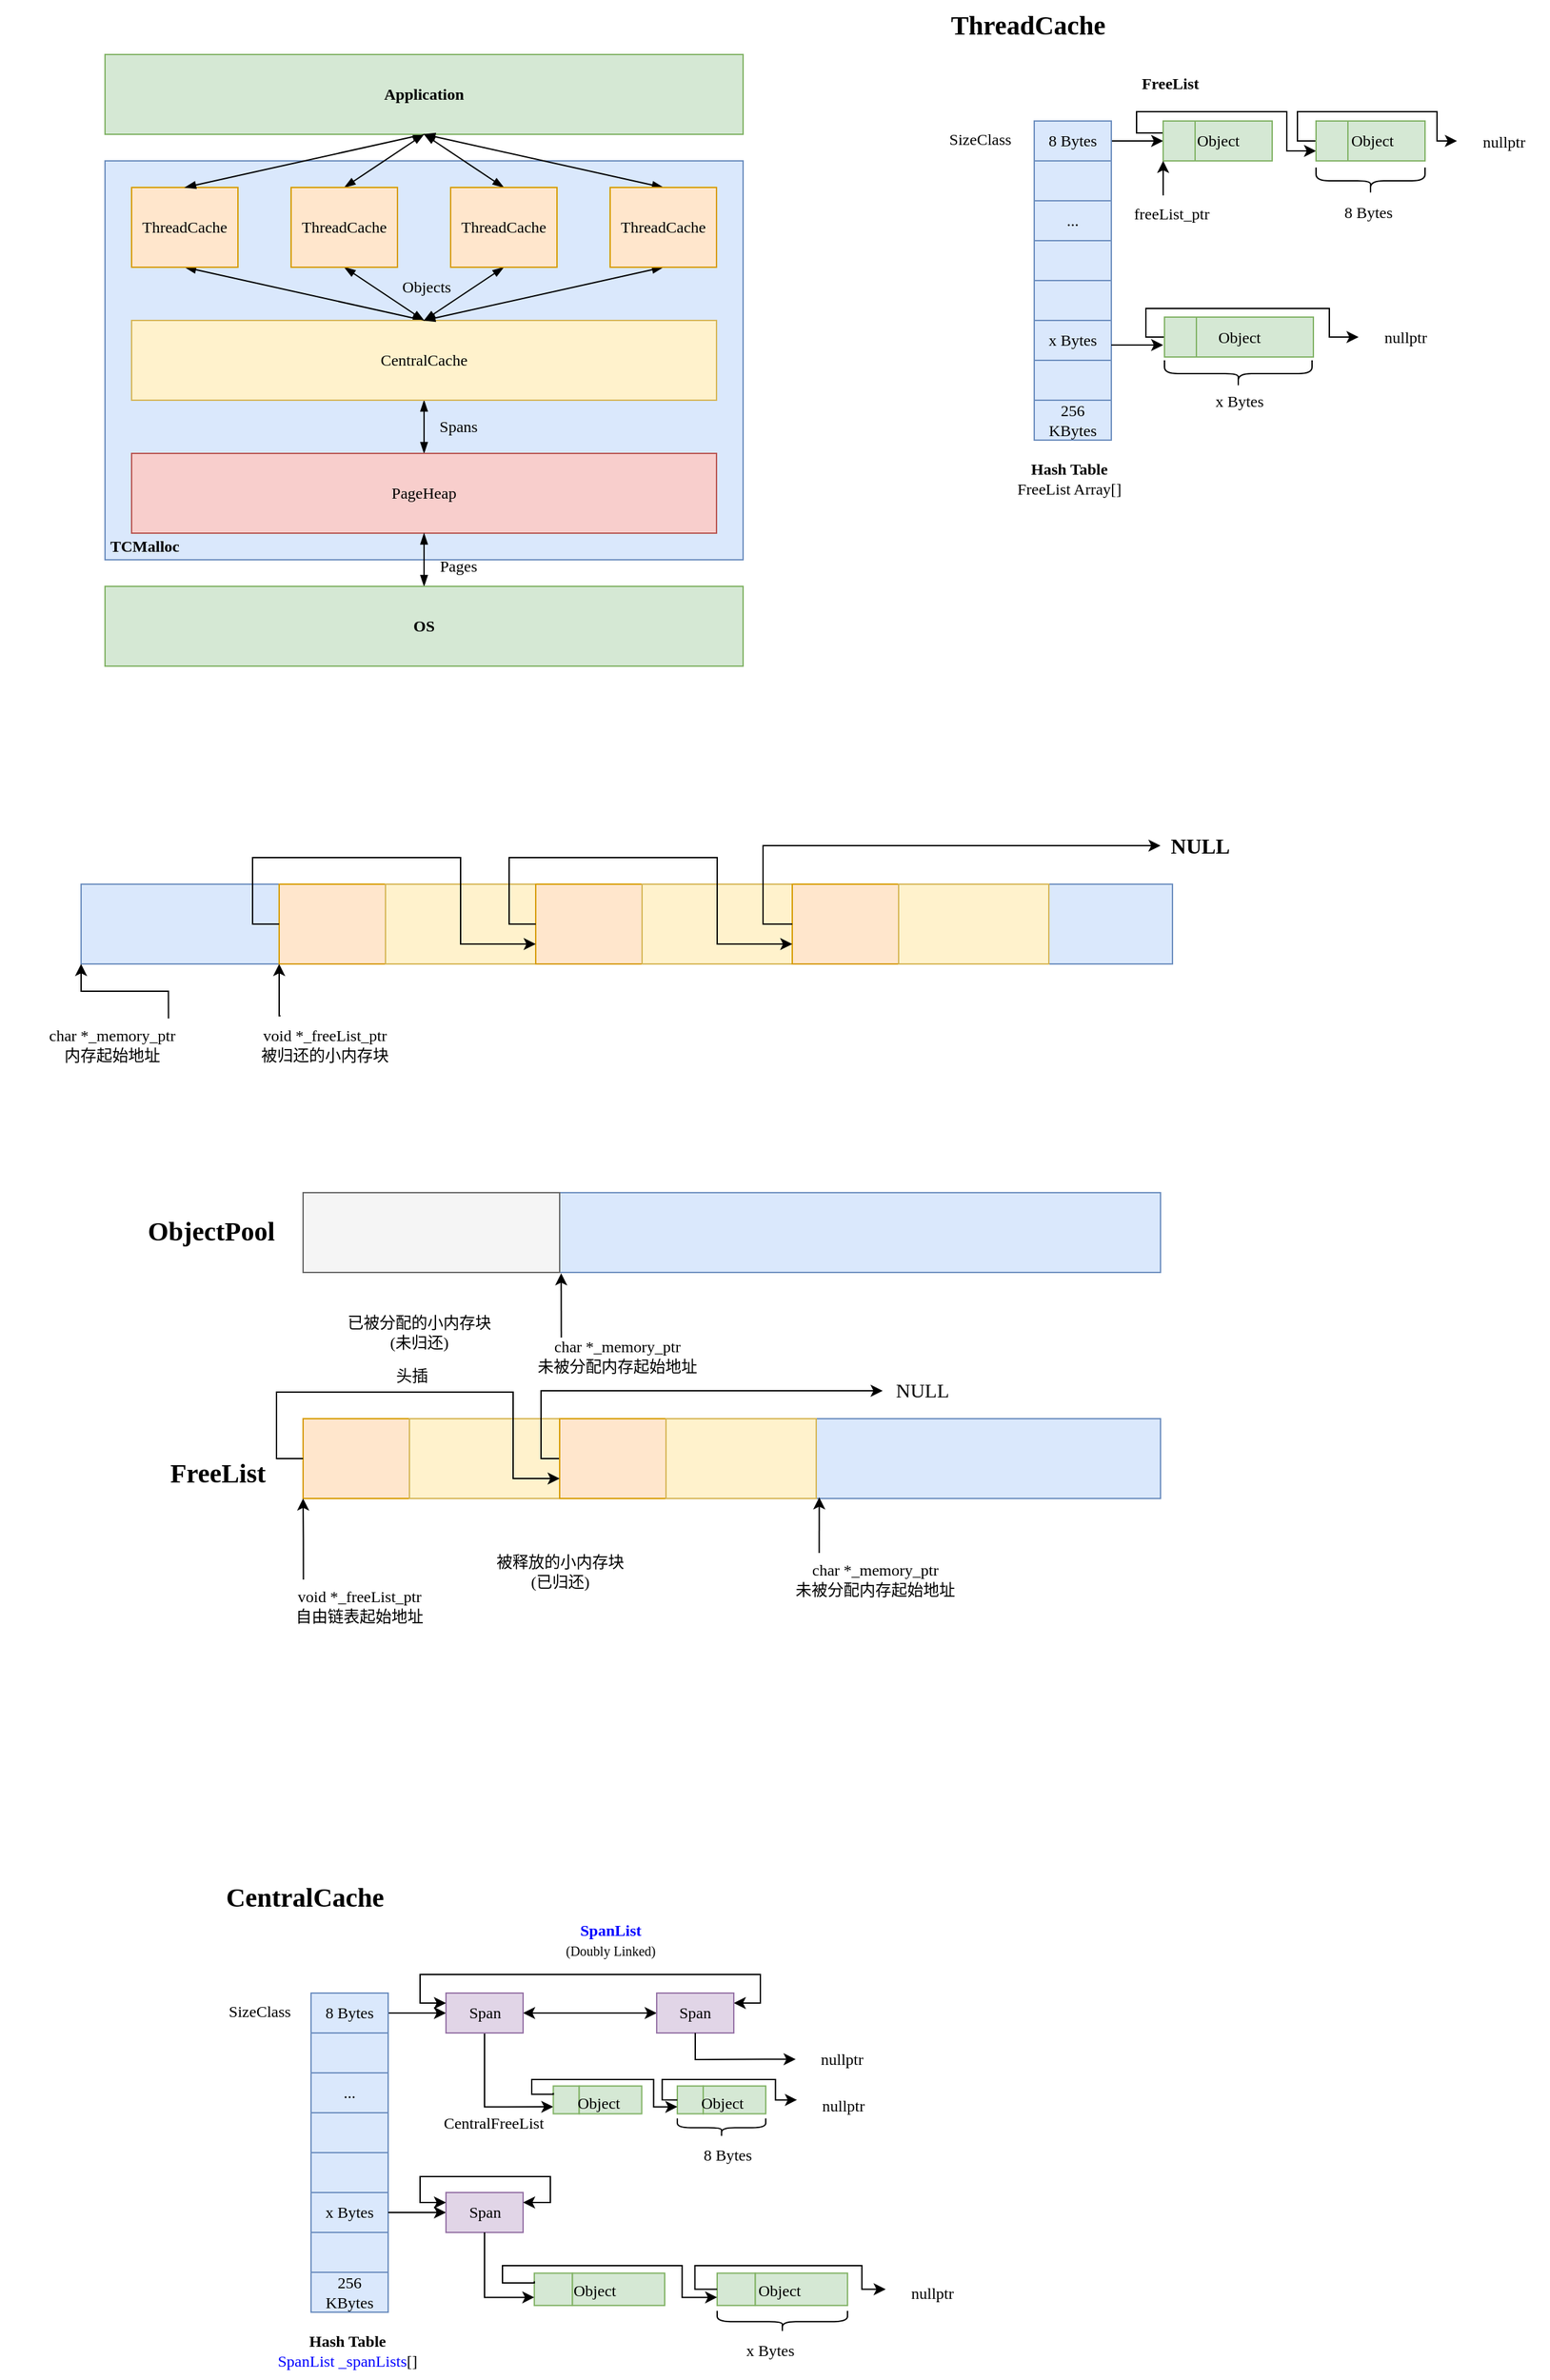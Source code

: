 <mxfile version="23.1.8" type="github" pages="2">
  <diagram name="第 1 页" id="vCILg_Ki7q9bG5vbGijk">
    <mxGraphModel dx="969" dy="364" grid="0" gridSize="10" guides="1" tooltips="1" connect="1" arrows="1" fold="1" page="1" pageScale="1" pageWidth="1654" pageHeight="2336" math="0" shadow="0">
      <root>
        <mxCell id="0" />
        <mxCell id="1" parent="0" />
        <mxCell id="2ix9AT3Dd3sCo8_-2dsp-60" value="" style="rounded=0;whiteSpace=wrap;html=1;fontFamily=Lucida Console;fillColor=#dae8fc;strokeColor=#6c8ebf;" vertex="1" parent="1">
          <mxGeometry x="102" y="724" width="821" height="60" as="geometry" />
        </mxCell>
        <mxCell id="2ix9AT3Dd3sCo8_-2dsp-11" value="" style="rounded=0;whiteSpace=wrap;html=1;fontFamily=Lucida Console;fillColor=#dae8fc;strokeColor=#6c8ebf;" vertex="1" parent="1">
          <mxGeometry x="120" y="180" width="480" height="300" as="geometry" />
        </mxCell>
        <mxCell id="2ix9AT3Dd3sCo8_-2dsp-18" style="rounded=0;orthogonalLoop=1;jettySize=auto;html=1;exitX=0.5;exitY=1;exitDx=0;exitDy=0;entryX=0.5;entryY=0;entryDx=0;entryDy=0;startArrow=blockThin;startFill=1;endArrow=blockThin;endFill=1;" edge="1" parent="1" source="2ix9AT3Dd3sCo8_-2dsp-1" target="2ix9AT3Dd3sCo8_-2dsp-7">
          <mxGeometry relative="1" as="geometry">
            <mxPoint x="240" y="300" as="targetPoint" />
          </mxGeometry>
        </mxCell>
        <mxCell id="2ix9AT3Dd3sCo8_-2dsp-1" value="&lt;font&gt;ThreadCache&lt;/font&gt;" style="rounded=0;whiteSpace=wrap;html=1;fontFamily=Lucida Console;fillColor=#ffe6cc;strokeColor=#d79b00;" vertex="1" parent="1">
          <mxGeometry x="140" y="200" width="80" height="60" as="geometry" />
        </mxCell>
        <mxCell id="2ix9AT3Dd3sCo8_-2dsp-17" style="rounded=0;orthogonalLoop=1;jettySize=auto;html=1;exitX=0.5;exitY=1;exitDx=0;exitDy=0;entryX=0.5;entryY=0;entryDx=0;entryDy=0;startArrow=blockThin;startFill=1;endArrow=blockThin;endFill=1;" edge="1" parent="1" source="2ix9AT3Dd3sCo8_-2dsp-5" target="2ix9AT3Dd3sCo8_-2dsp-1">
          <mxGeometry relative="1" as="geometry" />
        </mxCell>
        <mxCell id="2ix9AT3Dd3sCo8_-2dsp-5" value="&lt;b&gt;Application&lt;/b&gt;" style="rounded=0;whiteSpace=wrap;html=1;fontFamily=Lucida Console;fillColor=#d5e8d4;strokeColor=#82b366;" vertex="1" parent="1">
          <mxGeometry x="120" y="100" width="480" height="60" as="geometry" />
        </mxCell>
        <mxCell id="2ix9AT3Dd3sCo8_-2dsp-23" style="rounded=0;orthogonalLoop=1;jettySize=auto;html=1;exitX=0.5;exitY=1;exitDx=0;exitDy=0;startArrow=blockThin;startFill=1;endArrow=blockThin;endFill=1;" edge="1" parent="1" source="2ix9AT3Dd3sCo8_-2dsp-7">
          <mxGeometry relative="1" as="geometry">
            <mxPoint x="360" y="400" as="targetPoint" />
          </mxGeometry>
        </mxCell>
        <mxCell id="2ix9AT3Dd3sCo8_-2dsp-7" value="CentralCache" style="rounded=0;whiteSpace=wrap;html=1;fontFamily=Lucida Console;fillColor=#fff2cc;strokeColor=#d6b656;" vertex="1" parent="1">
          <mxGeometry x="140" y="300" width="440" height="60" as="geometry" />
        </mxCell>
        <mxCell id="2ix9AT3Dd3sCo8_-2dsp-8" value="PageHeap" style="rounded=0;whiteSpace=wrap;html=1;fontFamily=Lucida Console;fillColor=#f8cecc;strokeColor=#b85450;" vertex="1" parent="1">
          <mxGeometry x="140" y="400" width="440" height="60" as="geometry" />
        </mxCell>
        <mxCell id="2ix9AT3Dd3sCo8_-2dsp-25" style="rounded=0;orthogonalLoop=1;jettySize=auto;html=1;exitX=0.5;exitY=0;exitDx=0;exitDy=0;entryX=0.5;entryY=1;entryDx=0;entryDy=0;startArrow=blockThin;startFill=1;endArrow=blockThin;endFill=1;" edge="1" parent="1" source="2ix9AT3Dd3sCo8_-2dsp-10" target="2ix9AT3Dd3sCo8_-2dsp-8">
          <mxGeometry relative="1" as="geometry" />
        </mxCell>
        <mxCell id="2ix9AT3Dd3sCo8_-2dsp-10" value="&lt;b&gt;OS&lt;/b&gt;" style="rounded=0;whiteSpace=wrap;html=1;fontFamily=Lucida Console;fillColor=#d5e8d4;strokeColor=#82b366;" vertex="1" parent="1">
          <mxGeometry x="120" y="500" width="480" height="60" as="geometry" />
        </mxCell>
        <mxCell id="2ix9AT3Dd3sCo8_-2dsp-19" style="rounded=0;orthogonalLoop=1;jettySize=auto;html=1;exitX=0.5;exitY=1;exitDx=0;exitDy=0;entryX=0.5;entryY=0;entryDx=0;entryDy=0;startArrow=blockThin;startFill=1;endArrow=blockThin;endFill=1;" edge="1" parent="1" source="2ix9AT3Dd3sCo8_-2dsp-14" target="2ix9AT3Dd3sCo8_-2dsp-7">
          <mxGeometry relative="1" as="geometry">
            <mxPoint x="240" y="300" as="targetPoint" />
          </mxGeometry>
        </mxCell>
        <mxCell id="2ix9AT3Dd3sCo8_-2dsp-26" style="rounded=0;orthogonalLoop=1;jettySize=auto;html=1;exitX=0.5;exitY=0;exitDx=0;exitDy=0;entryX=0.5;entryY=1;entryDx=0;entryDy=0;startArrow=blockThin;startFill=1;endArrow=blockThin;endFill=1;" edge="1" parent="1" source="2ix9AT3Dd3sCo8_-2dsp-14" target="2ix9AT3Dd3sCo8_-2dsp-5">
          <mxGeometry relative="1" as="geometry" />
        </mxCell>
        <mxCell id="2ix9AT3Dd3sCo8_-2dsp-14" value="&lt;font&gt;ThreadCache&lt;/font&gt;" style="rounded=0;whiteSpace=wrap;html=1;fontFamily=Lucida Console;fillColor=#ffe6cc;strokeColor=#d79b00;" vertex="1" parent="1">
          <mxGeometry x="260" y="200" width="80" height="60" as="geometry" />
        </mxCell>
        <mxCell id="2ix9AT3Dd3sCo8_-2dsp-20" style="rounded=0;orthogonalLoop=1;jettySize=auto;html=1;exitX=0.5;exitY=1;exitDx=0;exitDy=0;entryX=0.5;entryY=0;entryDx=0;entryDy=0;startArrow=blockThin;startFill=1;endArrow=blockThin;endFill=1;" edge="1" parent="1" source="2ix9AT3Dd3sCo8_-2dsp-15" target="2ix9AT3Dd3sCo8_-2dsp-7">
          <mxGeometry relative="1" as="geometry" />
        </mxCell>
        <mxCell id="2ix9AT3Dd3sCo8_-2dsp-27" style="rounded=0;orthogonalLoop=1;jettySize=auto;html=1;exitX=0.5;exitY=0;exitDx=0;exitDy=0;entryX=0.5;entryY=1;entryDx=0;entryDy=0;startArrow=blockThin;startFill=1;endArrow=blockThin;endFill=1;" edge="1" parent="1" source="2ix9AT3Dd3sCo8_-2dsp-15" target="2ix9AT3Dd3sCo8_-2dsp-5">
          <mxGeometry relative="1" as="geometry" />
        </mxCell>
        <mxCell id="2ix9AT3Dd3sCo8_-2dsp-15" value="&lt;font&gt;ThreadCache&lt;/font&gt;" style="rounded=0;whiteSpace=wrap;html=1;fontFamily=Lucida Console;fillColor=#ffe6cc;strokeColor=#d79b00;" vertex="1" parent="1">
          <mxGeometry x="380" y="200" width="80" height="60" as="geometry" />
        </mxCell>
        <mxCell id="2ix9AT3Dd3sCo8_-2dsp-21" style="rounded=0;orthogonalLoop=1;jettySize=auto;html=1;exitX=0.5;exitY=1;exitDx=0;exitDy=0;startArrow=blockThin;startFill=1;endArrow=blockThin;endFill=1;entryX=0.5;entryY=0;entryDx=0;entryDy=0;" edge="1" parent="1" source="2ix9AT3Dd3sCo8_-2dsp-16" target="2ix9AT3Dd3sCo8_-2dsp-7">
          <mxGeometry relative="1" as="geometry">
            <mxPoint x="480" y="300" as="targetPoint" />
          </mxGeometry>
        </mxCell>
        <mxCell id="2ix9AT3Dd3sCo8_-2dsp-28" style="rounded=0;orthogonalLoop=1;jettySize=auto;html=1;exitX=0.5;exitY=0;exitDx=0;exitDy=0;entryX=0.5;entryY=1;entryDx=0;entryDy=0;startArrow=blockThin;startFill=1;endArrow=blockThin;endFill=1;" edge="1" parent="1" source="2ix9AT3Dd3sCo8_-2dsp-16" target="2ix9AT3Dd3sCo8_-2dsp-5">
          <mxGeometry relative="1" as="geometry" />
        </mxCell>
        <mxCell id="2ix9AT3Dd3sCo8_-2dsp-16" value="&lt;font&gt;ThreadCache&lt;/font&gt;" style="rounded=0;whiteSpace=wrap;html=1;fontFamily=Lucida Console;fillColor=#ffe6cc;strokeColor=#d79b00;" vertex="1" parent="1">
          <mxGeometry x="500" y="200" width="80" height="60" as="geometry" />
        </mxCell>
        <mxCell id="2ix9AT3Dd3sCo8_-2dsp-29" value="&lt;font face=&quot;Lucida Console&quot;&gt;Pages&lt;/font&gt;" style="text;html=1;align=center;verticalAlign=middle;whiteSpace=wrap;rounded=0;" vertex="1" parent="1">
          <mxGeometry x="356" y="465" width="60" height="40" as="geometry" />
        </mxCell>
        <mxCell id="2ix9AT3Dd3sCo8_-2dsp-30" value="&lt;font face=&quot;Lucida Console&quot;&gt;Spans&lt;/font&gt;" style="text;html=1;align=center;verticalAlign=middle;whiteSpace=wrap;rounded=0;" vertex="1" parent="1">
          <mxGeometry x="356" y="365" width="60" height="30" as="geometry" />
        </mxCell>
        <mxCell id="2ix9AT3Dd3sCo8_-2dsp-31" value="&lt;font face=&quot;Lucida Console&quot;&gt;Objects&lt;/font&gt;" style="text;html=1;align=center;verticalAlign=middle;whiteSpace=wrap;rounded=0;" vertex="1" parent="1">
          <mxGeometry x="332" y="260" width="60" height="30" as="geometry" />
        </mxCell>
        <mxCell id="2ix9AT3Dd3sCo8_-2dsp-33" value="&lt;font face=&quot;Lucida Console&quot;&gt;&lt;b&gt;TCMalloc&lt;/b&gt;&lt;/font&gt;" style="text;html=1;align=center;verticalAlign=middle;whiteSpace=wrap;rounded=0;" vertex="1" parent="1">
          <mxGeometry x="120" y="450" width="60" height="40" as="geometry" />
        </mxCell>
        <mxCell id="2ix9AT3Dd3sCo8_-2dsp-35" value="" style="rounded=0;whiteSpace=wrap;html=1;fontFamily=Lucida Console;fillColor=#ffe6cc;strokeColor=#d79b00;" vertex="1" parent="1">
          <mxGeometry x="251" y="724" width="80" height="60" as="geometry" />
        </mxCell>
        <mxCell id="2ix9AT3Dd3sCo8_-2dsp-36" value="" style="rounded=0;whiteSpace=wrap;html=1;fontFamily=Lucida Console;fillColor=#fff2cc;strokeColor=#d6b656;" vertex="1" parent="1">
          <mxGeometry x="331" y="724" width="113" height="60" as="geometry" />
        </mxCell>
        <mxCell id="2ix9AT3Dd3sCo8_-2dsp-37" value="" style="rounded=0;whiteSpace=wrap;html=1;fontFamily=Lucida Console;fillColor=#ffe6cc;strokeColor=#d79b00;" vertex="1" parent="1">
          <mxGeometry x="444" y="724" width="80" height="60" as="geometry" />
        </mxCell>
        <mxCell id="2ix9AT3Dd3sCo8_-2dsp-38" value="" style="rounded=0;whiteSpace=wrap;html=1;fontFamily=Lucida Console;fillColor=#fff2cc;strokeColor=#d6b656;" vertex="1" parent="1">
          <mxGeometry x="524" y="724" width="113" height="60" as="geometry" />
        </mxCell>
        <mxCell id="2ix9AT3Dd3sCo8_-2dsp-39" value="" style="rounded=0;whiteSpace=wrap;html=1;fontFamily=Lucida Console;fillColor=#ffe6cc;strokeColor=#d79b00;" vertex="1" parent="1">
          <mxGeometry x="637" y="724" width="80" height="60" as="geometry" />
        </mxCell>
        <mxCell id="2ix9AT3Dd3sCo8_-2dsp-40" value="" style="rounded=0;whiteSpace=wrap;html=1;fontFamily=Lucida Console;fillColor=#fff2cc;strokeColor=#d6b656;" vertex="1" parent="1">
          <mxGeometry x="717" y="724" width="113" height="60" as="geometry" />
        </mxCell>
        <mxCell id="2ix9AT3Dd3sCo8_-2dsp-43" value="&lt;font size=&quot;1&quot; face=&quot;Lucida Console&quot;&gt;&lt;b style=&quot;font-size: 16px;&quot;&gt;NULL&lt;/b&gt;&lt;/font&gt;" style="text;html=1;align=center;verticalAlign=middle;whiteSpace=wrap;rounded=0;" vertex="1" parent="1">
          <mxGeometry x="914" y="675" width="60" height="40" as="geometry" />
        </mxCell>
        <mxCell id="2ix9AT3Dd3sCo8_-2dsp-53" style="edgeStyle=orthogonalEdgeStyle;rounded=0;orthogonalLoop=1;jettySize=auto;html=1;exitX=0;exitY=0.5;exitDx=0;exitDy=0;entryX=0;entryY=0.75;entryDx=0;entryDy=0;" edge="1" parent="1" source="2ix9AT3Dd3sCo8_-2dsp-35" target="2ix9AT3Dd3sCo8_-2dsp-37">
          <mxGeometry relative="1" as="geometry" />
        </mxCell>
        <mxCell id="2ix9AT3Dd3sCo8_-2dsp-56" style="edgeStyle=orthogonalEdgeStyle;rounded=0;orthogonalLoop=1;jettySize=auto;html=1;exitX=0;exitY=0.5;exitDx=0;exitDy=0;entryX=0;entryY=0.75;entryDx=0;entryDy=0;" edge="1" parent="1" source="2ix9AT3Dd3sCo8_-2dsp-37" target="2ix9AT3Dd3sCo8_-2dsp-39">
          <mxGeometry relative="1" as="geometry" />
        </mxCell>
        <mxCell id="2ix9AT3Dd3sCo8_-2dsp-57" style="edgeStyle=orthogonalEdgeStyle;rounded=0;orthogonalLoop=1;jettySize=auto;html=1;exitX=1;exitY=0.5;exitDx=0;exitDy=0;entryX=0;entryY=0.5;entryDx=0;entryDy=0;" edge="1" parent="1" source="2ix9AT3Dd3sCo8_-2dsp-38" target="2ix9AT3Dd3sCo8_-2dsp-43">
          <mxGeometry relative="1" as="geometry">
            <Array as="points">
              <mxPoint x="615" y="754" />
              <mxPoint x="615" y="695" />
              <mxPoint x="905" y="695" />
            </Array>
          </mxGeometry>
        </mxCell>
        <mxCell id="2ix9AT3Dd3sCo8_-2dsp-59" style="edgeStyle=orthogonalEdgeStyle;rounded=0;orthogonalLoop=1;jettySize=auto;html=1;exitX=0.5;exitY=0;exitDx=0;exitDy=0;entryX=0;entryY=1;entryDx=0;entryDy=0;" edge="1" parent="1" target="2ix9AT3Dd3sCo8_-2dsp-35">
          <mxGeometry relative="1" as="geometry">
            <mxPoint x="252" y="823" as="sourcePoint" />
          </mxGeometry>
        </mxCell>
        <mxCell id="2ix9AT3Dd3sCo8_-2dsp-58" value="&lt;font face=&quot;Lucida Console&quot;&gt;void *_freeList_ptr&lt;/font&gt;&lt;br&gt;&lt;font face=&quot;黑体&quot;&gt;被归还的小内存块&lt;/font&gt;" style="text;html=1;align=center;verticalAlign=middle;whiteSpace=wrap;rounded=0;" vertex="1" parent="1">
          <mxGeometry x="201" y="825" width="169" height="40" as="geometry" />
        </mxCell>
        <mxCell id="2ix9AT3Dd3sCo8_-2dsp-62" style="edgeStyle=orthogonalEdgeStyle;rounded=0;orthogonalLoop=1;jettySize=auto;html=1;exitX=0.75;exitY=0;exitDx=0;exitDy=0;entryX=0;entryY=1;entryDx=0;entryDy=0;" edge="1" parent="1" source="2ix9AT3Dd3sCo8_-2dsp-61" target="2ix9AT3Dd3sCo8_-2dsp-60">
          <mxGeometry relative="1" as="geometry" />
        </mxCell>
        <mxCell id="2ix9AT3Dd3sCo8_-2dsp-61" value="&lt;font face=&quot;Lucida Console&quot;&gt;char *_memory_ptr&lt;/font&gt;&lt;br&gt;&lt;font face=&quot;黑体&quot;&gt;内存起始地址&lt;/font&gt;" style="text;html=1;align=center;verticalAlign=middle;whiteSpace=wrap;rounded=0;" vertex="1" parent="1">
          <mxGeometry x="41" y="825" width="169" height="40" as="geometry" />
        </mxCell>
        <mxCell id="2ix9AT3Dd3sCo8_-2dsp-64" value="" style="rounded=0;whiteSpace=wrap;html=1;fontFamily=Lucida Console;fillColor=#dae8fc;strokeColor=#6c8ebf;" vertex="1" parent="1">
          <mxGeometry x="269" y="956" width="645" height="60" as="geometry" />
        </mxCell>
        <mxCell id="2ix9AT3Dd3sCo8_-2dsp-66" style="rounded=0;orthogonalLoop=1;jettySize=auto;html=1;exitX=0.25;exitY=0;exitDx=0;exitDy=0;entryX=0.301;entryY=1.044;entryDx=0;entryDy=0;entryPerimeter=0;" edge="1" parent="1">
          <mxGeometry relative="1" as="geometry">
            <mxPoint x="463.25" y="1065" as="sourcePoint" />
            <mxPoint x="463.145" y="1016.64" as="targetPoint" />
          </mxGeometry>
        </mxCell>
        <mxCell id="2ix9AT3Dd3sCo8_-2dsp-65" value="&lt;font face=&quot;Lucida Console&quot;&gt;char *_memory_ptr&lt;/font&gt;&lt;br&gt;&lt;font face=&quot;黑体&quot;&gt;未被分配内存起始地址&lt;/font&gt;" style="text;html=1;align=center;verticalAlign=middle;whiteSpace=wrap;rounded=0;" vertex="1" parent="1">
          <mxGeometry x="421" y="1059" width="169" height="40" as="geometry" />
        </mxCell>
        <mxCell id="2ix9AT3Dd3sCo8_-2dsp-71" value="" style="rounded=0;whiteSpace=wrap;html=1;fontFamily=Lucida Console;fillColor=#f5f5f5;strokeColor=#666666;fontColor=#333333;" vertex="1" parent="1">
          <mxGeometry x="269" y="956" width="193" height="60" as="geometry" />
        </mxCell>
        <mxCell id="2ix9AT3Dd3sCo8_-2dsp-72" value="&lt;font face=&quot;黑体&quot;&gt;已被分配的小内存块&lt;br&gt;(未归还)&lt;br&gt;&lt;/font&gt;" style="text;html=1;align=center;verticalAlign=middle;whiteSpace=wrap;rounded=0;" vertex="1" parent="1">
          <mxGeometry x="272" y="1041" width="169" height="40" as="geometry" />
        </mxCell>
        <mxCell id="2ix9AT3Dd3sCo8_-2dsp-74" value="" style="rounded=0;whiteSpace=wrap;html=1;fontFamily=Lucida Console;fillColor=#dae8fc;strokeColor=#6c8ebf;" vertex="1" parent="1">
          <mxGeometry x="269" y="1126" width="645" height="60" as="geometry" />
        </mxCell>
        <mxCell id="2ix9AT3Dd3sCo8_-2dsp-76" value="&lt;font face=&quot;Lucida Console&quot;&gt;char *_memory_ptr&lt;/font&gt;&lt;br&gt;&lt;font face=&quot;黑体&quot;&gt;未被分配内存起始地址&lt;/font&gt;" style="text;html=1;align=center;verticalAlign=middle;whiteSpace=wrap;rounded=0;" vertex="1" parent="1">
          <mxGeometry x="615" y="1227" width="169" height="40" as="geometry" />
        </mxCell>
        <mxCell id="2ix9AT3Dd3sCo8_-2dsp-77" value="" style="rounded=0;whiteSpace=wrap;html=1;fontFamily=Lucida Console;fillColor=#ffe6cc;strokeColor=#d79b00;" vertex="1" parent="1">
          <mxGeometry x="269" y="1126" width="80" height="60" as="geometry" />
        </mxCell>
        <mxCell id="2ix9AT3Dd3sCo8_-2dsp-78" value="" style="rounded=0;whiteSpace=wrap;html=1;fontFamily=Lucida Console;fillColor=#fff2cc;strokeColor=#d6b656;" vertex="1" parent="1">
          <mxGeometry x="349" y="1126" width="113" height="60" as="geometry" />
        </mxCell>
        <mxCell id="2ix9AT3Dd3sCo8_-2dsp-89" style="edgeStyle=orthogonalEdgeStyle;rounded=0;orthogonalLoop=1;jettySize=auto;html=1;exitX=1;exitY=0.5;exitDx=0;exitDy=0;" edge="1" parent="1" target="2ix9AT3Dd3sCo8_-2dsp-88">
          <mxGeometry relative="1" as="geometry">
            <mxPoint x="462" y="1156" as="sourcePoint" />
            <mxPoint x="694.0" y="1101" as="targetPoint" />
            <Array as="points">
              <mxPoint x="448" y="1156" />
              <mxPoint x="448" y="1105" />
            </Array>
          </mxGeometry>
        </mxCell>
        <mxCell id="2ix9AT3Dd3sCo8_-2dsp-79" value="&lt;font face=&quot;黑体&quot;&gt;被释放的小内存块&lt;br&gt;(已归还)&lt;br&gt;&lt;/font&gt;" style="text;html=1;align=center;verticalAlign=middle;whiteSpace=wrap;rounded=0;" vertex="1" parent="1">
          <mxGeometry x="378" y="1221" width="169" height="40" as="geometry" />
        </mxCell>
        <mxCell id="2ix9AT3Dd3sCo8_-2dsp-81" value="" style="rounded=0;whiteSpace=wrap;html=1;fontFamily=Lucida Console;fillColor=#ffe6cc;strokeColor=#d79b00;" vertex="1" parent="1">
          <mxGeometry x="462" y="1126" width="80" height="60" as="geometry" />
        </mxCell>
        <mxCell id="2ix9AT3Dd3sCo8_-2dsp-82" value="" style="rounded=0;whiteSpace=wrap;html=1;fontFamily=Lucida Console;fillColor=#fff2cc;strokeColor=#d6b656;" vertex="1" parent="1">
          <mxGeometry x="542" y="1126" width="113" height="60" as="geometry" />
        </mxCell>
        <mxCell id="2ix9AT3Dd3sCo8_-2dsp-85" style="edgeStyle=orthogonalEdgeStyle;rounded=0;orthogonalLoop=1;jettySize=auto;html=1;exitX=0.25;exitY=0;exitDx=0;exitDy=0;entryX=0;entryY=1;entryDx=0;entryDy=0;" edge="1" parent="1" source="2ix9AT3Dd3sCo8_-2dsp-84" target="2ix9AT3Dd3sCo8_-2dsp-77">
          <mxGeometry relative="1" as="geometry" />
        </mxCell>
        <mxCell id="2ix9AT3Dd3sCo8_-2dsp-84" value="&lt;font face=&quot;Lucida Console&quot;&gt;void *_freeList_ptr&lt;/font&gt;&lt;br&gt;&lt;font face=&quot;黑体&quot;&gt;自由链表起始地址&lt;/font&gt;" style="text;html=1;align=center;verticalAlign=middle;whiteSpace=wrap;rounded=0;" vertex="1" parent="1">
          <mxGeometry x="227" y="1247" width="169" height="40" as="geometry" />
        </mxCell>
        <mxCell id="2ix9AT3Dd3sCo8_-2dsp-86" style="edgeStyle=orthogonalEdgeStyle;rounded=0;orthogonalLoop=1;jettySize=auto;html=1;exitX=0;exitY=0.5;exitDx=0;exitDy=0;entryX=1;entryY=0.75;entryDx=0;entryDy=0;" edge="1" parent="1" source="2ix9AT3Dd3sCo8_-2dsp-77" target="2ix9AT3Dd3sCo8_-2dsp-78">
          <mxGeometry relative="1" as="geometry">
            <Array as="points">
              <mxPoint x="249" y="1156" />
              <mxPoint x="249" y="1106" />
              <mxPoint x="427" y="1106" />
              <mxPoint x="427" y="1171" />
            </Array>
          </mxGeometry>
        </mxCell>
        <mxCell id="2ix9AT3Dd3sCo8_-2dsp-88" value="&lt;font face=&quot;黑体&quot;&gt;&lt;font style=&quot;font-size: 15px;&quot;&gt;NULL&lt;/font&gt;&lt;br&gt;&lt;/font&gt;" style="text;html=1;align=center;verticalAlign=middle;whiteSpace=wrap;rounded=0;" vertex="1" parent="1">
          <mxGeometry x="705" y="1084" width="59.5" height="40" as="geometry" />
        </mxCell>
        <mxCell id="2ix9AT3Dd3sCo8_-2dsp-90" style="rounded=0;orthogonalLoop=1;jettySize=auto;html=1;exitX=0.25;exitY=0;exitDx=0;exitDy=0;entryX=0.602;entryY=0.986;entryDx=0;entryDy=0;entryPerimeter=0;" edge="1" parent="1" source="2ix9AT3Dd3sCo8_-2dsp-76" target="2ix9AT3Dd3sCo8_-2dsp-74">
          <mxGeometry relative="1" as="geometry" />
        </mxCell>
        <mxCell id="2ix9AT3Dd3sCo8_-2dsp-91" value="&lt;font face=&quot;黑体&quot;&gt;头插&lt;br&gt;&lt;/font&gt;" style="text;html=1;align=center;verticalAlign=middle;whiteSpace=wrap;rounded=0;" vertex="1" parent="1">
          <mxGeometry x="330" y="1074" width="42" height="40" as="geometry" />
        </mxCell>
        <mxCell id="2ix9AT3Dd3sCo8_-2dsp-93" value="&lt;font size=&quot;1&quot; face=&quot;Lucida Console&quot;&gt;&lt;b style=&quot;font-size: 20px;&quot;&gt;FreeList&lt;/b&gt;&lt;/font&gt;" style="text;html=1;align=center;verticalAlign=middle;whiteSpace=wrap;rounded=0;" vertex="1" parent="1">
          <mxGeometry x="175" y="1146" width="60" height="40" as="geometry" />
        </mxCell>
        <mxCell id="2ix9AT3Dd3sCo8_-2dsp-94" value="&lt;font size=&quot;1&quot; face=&quot;Lucida Console&quot;&gt;&lt;b style=&quot;font-size: 20px;&quot;&gt;ObjectPool&lt;/b&gt;&lt;/font&gt;" style="text;html=1;align=center;verticalAlign=middle;whiteSpace=wrap;rounded=0;" vertex="1" parent="1">
          <mxGeometry x="170" y="964" width="60" height="40" as="geometry" />
        </mxCell>
        <mxCell id="HaCrzgObacT1Gevzyp2y-17" style="edgeStyle=orthogonalEdgeStyle;rounded=0;orthogonalLoop=1;jettySize=auto;html=1;exitX=0.5;exitY=0;exitDx=0;exitDy=0;entryX=0.5;entryY=1;entryDx=0;entryDy=0;" edge="1" parent="1" source="HaCrzgObacT1Gevzyp2y-2" target="HaCrzgObacT1Gevzyp2y-10">
          <mxGeometry relative="1" as="geometry" />
        </mxCell>
        <mxCell id="HaCrzgObacT1Gevzyp2y-2" value="8 Bytes" style="rounded=0;whiteSpace=wrap;html=1;fontFamily=Lucida Console;fillColor=#dae8fc;strokeColor=#6c8ebf;direction=south;" vertex="1" parent="1">
          <mxGeometry x="819" y="150" width="58" height="30" as="geometry" />
        </mxCell>
        <mxCell id="HaCrzgObacT1Gevzyp2y-3" value="" style="rounded=0;whiteSpace=wrap;html=1;fontFamily=Lucida Console;fillColor=#dae8fc;strokeColor=#6c8ebf;direction=south;" vertex="1" parent="1">
          <mxGeometry x="819" y="180" width="58" height="30" as="geometry" />
        </mxCell>
        <mxCell id="HaCrzgObacT1Gevzyp2y-4" value="..." style="rounded=0;whiteSpace=wrap;html=1;fontFamily=Lucida Console;fillColor=#dae8fc;strokeColor=#6c8ebf;direction=south;" vertex="1" parent="1">
          <mxGeometry x="819" y="210" width="58" height="30" as="geometry" />
        </mxCell>
        <mxCell id="HaCrzgObacT1Gevzyp2y-5" value="" style="rounded=0;whiteSpace=wrap;html=1;fontFamily=Lucida Console;fillColor=#dae8fc;strokeColor=#6c8ebf;direction=south;" vertex="1" parent="1">
          <mxGeometry x="819" y="240" width="58" height="30" as="geometry" />
        </mxCell>
        <mxCell id="HaCrzgObacT1Gevzyp2y-6" value="" style="rounded=0;whiteSpace=wrap;html=1;fontFamily=Lucida Console;fillColor=#dae8fc;strokeColor=#6c8ebf;direction=south;" vertex="1" parent="1">
          <mxGeometry x="819" y="270" width="58" height="30" as="geometry" />
        </mxCell>
        <mxCell id="HaCrzgObacT1Gevzyp2y-7" value="x Bytes" style="rounded=0;whiteSpace=wrap;html=1;fontFamily=Lucida Console;fillColor=#dae8fc;strokeColor=#6c8ebf;direction=south;" vertex="1" parent="1">
          <mxGeometry x="819" y="300" width="58" height="30" as="geometry" />
        </mxCell>
        <mxCell id="HaCrzgObacT1Gevzyp2y-8" value="" style="rounded=0;whiteSpace=wrap;html=1;fontFamily=Lucida Console;fillColor=#dae8fc;strokeColor=#6c8ebf;direction=south;" vertex="1" parent="1">
          <mxGeometry x="819" y="330" width="58" height="30" as="geometry" />
        </mxCell>
        <mxCell id="HaCrzgObacT1Gevzyp2y-9" value="256 KBytes" style="rounded=0;whiteSpace=wrap;html=1;fontFamily=Lucida Console;fillColor=#dae8fc;strokeColor=#6c8ebf;direction=south;" vertex="1" parent="1">
          <mxGeometry x="819" y="360" width="58" height="30" as="geometry" />
        </mxCell>
        <mxCell id="HaCrzgObacT1Gevzyp2y-14" style="edgeStyle=orthogonalEdgeStyle;rounded=0;orthogonalLoop=1;jettySize=auto;html=1;exitX=0.25;exitY=1;exitDx=0;exitDy=0;entryX=0.75;entryY=1;entryDx=0;entryDy=0;" edge="1" parent="1" source="HaCrzgObacT1Gevzyp2y-10" target="HaCrzgObacT1Gevzyp2y-12">
          <mxGeometry relative="1" as="geometry">
            <Array as="points">
              <mxPoint x="916" y="159" />
              <mxPoint x="896" y="159" />
              <mxPoint x="896" y="143" />
              <mxPoint x="1009" y="143" />
              <mxPoint x="1009" y="173" />
            </Array>
          </mxGeometry>
        </mxCell>
        <mxCell id="HaCrzgObacT1Gevzyp2y-10" value="" style="rounded=0;whiteSpace=wrap;html=1;fontFamily=Lucida Console;fillColor=#d5e8d4;strokeColor=#82b366;direction=south;" vertex="1" parent="1">
          <mxGeometry x="916" y="150" width="24" height="30" as="geometry" />
        </mxCell>
        <mxCell id="HaCrzgObacT1Gevzyp2y-11" value="" style="rounded=0;whiteSpace=wrap;html=1;fontFamily=Lucida Console;fillColor=#d5e8d4;strokeColor=#82b366;direction=south;" vertex="1" parent="1">
          <mxGeometry x="940" y="150" width="58" height="30" as="geometry" />
        </mxCell>
        <mxCell id="HaCrzgObacT1Gevzyp2y-16" style="edgeStyle=orthogonalEdgeStyle;rounded=0;orthogonalLoop=1;jettySize=auto;html=1;exitX=0.5;exitY=1;exitDx=0;exitDy=0;" edge="1" parent="1" source="HaCrzgObacT1Gevzyp2y-12" target="HaCrzgObacT1Gevzyp2y-15">
          <mxGeometry relative="1" as="geometry">
            <Array as="points">
              <mxPoint x="1017" y="165" />
              <mxPoint x="1017" y="143" />
              <mxPoint x="1122" y="143" />
              <mxPoint x="1122" y="165" />
            </Array>
          </mxGeometry>
        </mxCell>
        <mxCell id="HaCrzgObacT1Gevzyp2y-12" value="" style="rounded=0;whiteSpace=wrap;html=1;fontFamily=Lucida Console;fillColor=#d5e8d4;strokeColor=#82b366;direction=south;" vertex="1" parent="1">
          <mxGeometry x="1031" y="150" width="24" height="30" as="geometry" />
        </mxCell>
        <mxCell id="HaCrzgObacT1Gevzyp2y-13" value="" style="rounded=0;whiteSpace=wrap;html=1;fontFamily=Lucida Console;fillColor=#d5e8d4;strokeColor=#82b366;direction=south;" vertex="1" parent="1">
          <mxGeometry x="1055" y="150" width="58" height="30" as="geometry" />
        </mxCell>
        <mxCell id="HaCrzgObacT1Gevzyp2y-15" value="&lt;font face=&quot;Lucida Console&quot;&gt;nullptr&lt;/font&gt;" style="text;html=1;align=center;verticalAlign=middle;resizable=0;points=[];autosize=1;strokeColor=none;fillColor=none;" vertex="1" parent="1">
          <mxGeometry x="1137" y="152" width="69" height="27" as="geometry" />
        </mxCell>
        <mxCell id="HaCrzgObacT1Gevzyp2y-18" style="edgeStyle=orthogonalEdgeStyle;rounded=0;orthogonalLoop=1;jettySize=auto;html=1;exitX=0.5;exitY=0;exitDx=0;exitDy=0;entryX=0.5;entryY=1;entryDx=0;entryDy=0;" edge="1" parent="1">
          <mxGeometry relative="1" as="geometry">
            <mxPoint x="877" y="318.5" as="sourcePoint" />
            <mxPoint x="916" y="318.5" as="targetPoint" />
          </mxGeometry>
        </mxCell>
        <mxCell id="HaCrzgObacT1Gevzyp2y-22" style="edgeStyle=orthogonalEdgeStyle;rounded=0;orthogonalLoop=1;jettySize=auto;html=1;exitX=0.5;exitY=1;exitDx=0;exitDy=0;" edge="1" parent="1">
          <mxGeometry relative="1" as="geometry">
            <Array as="points">
              <mxPoint x="903" y="313" />
              <mxPoint x="903" y="291" />
              <mxPoint x="1041" y="291" />
              <mxPoint x="1041" y="313" />
            </Array>
            <mxPoint x="917" y="312.5" as="sourcePoint" />
            <mxPoint x="1063" y="312.533" as="targetPoint" />
          </mxGeometry>
        </mxCell>
        <mxCell id="HaCrzgObacT1Gevzyp2y-23" value="" style="rounded=0;whiteSpace=wrap;html=1;fontFamily=Lucida Console;fillColor=#d5e8d4;strokeColor=#82b366;direction=south;" vertex="1" parent="1">
          <mxGeometry x="917" y="297.5" width="24" height="30" as="geometry" />
        </mxCell>
        <mxCell id="HaCrzgObacT1Gevzyp2y-24" value="" style="rounded=0;whiteSpace=wrap;html=1;fontFamily=Lucida Console;fillColor=#d5e8d4;strokeColor=#82b366;direction=south;" vertex="1" parent="1">
          <mxGeometry x="941" y="297.5" width="88" height="30" as="geometry" />
        </mxCell>
        <mxCell id="HaCrzgObacT1Gevzyp2y-25" value="&lt;font face=&quot;Lucida Console&quot;&gt;nullptr&lt;/font&gt;" style="text;html=1;align=center;verticalAlign=middle;resizable=0;points=[];autosize=1;strokeColor=none;fillColor=none;" vertex="1" parent="1">
          <mxGeometry x="1063" y="299.5" width="69" height="27" as="geometry" />
        </mxCell>
        <mxCell id="HaCrzgObacT1Gevzyp2y-27" value="&lt;font face=&quot;Lucida Console&quot;&gt;&lt;b&gt;Hash Table&lt;/b&gt;&lt;br&gt;FreeList Array[]&lt;/font&gt;" style="text;html=1;align=center;verticalAlign=middle;resizable=0;points=[];autosize=1;strokeColor=none;fillColor=none;" vertex="1" parent="1">
          <mxGeometry x="778" y="398" width="134" height="42" as="geometry" />
        </mxCell>
        <mxCell id="HaCrzgObacT1Gevzyp2y-29" style="edgeStyle=orthogonalEdgeStyle;rounded=0;orthogonalLoop=1;jettySize=auto;html=1;entryX=1;entryY=1;entryDx=0;entryDy=0;" edge="1" parent="1" source="HaCrzgObacT1Gevzyp2y-28" target="HaCrzgObacT1Gevzyp2y-10">
          <mxGeometry relative="1" as="geometry" />
        </mxCell>
        <mxCell id="HaCrzgObacT1Gevzyp2y-28" value="&lt;font face=&quot;Lucida Console&quot;&gt;&amp;nbsp; &amp;nbsp; freeList_ptr&lt;/font&gt;" style="text;html=1;align=center;verticalAlign=middle;resizable=0;points=[];autosize=1;strokeColor=none;fillColor=none;" vertex="1" parent="1">
          <mxGeometry x="849" y="206" width="134" height="27" as="geometry" />
        </mxCell>
        <mxCell id="HaCrzgObacT1Gevzyp2y-30" value="&lt;font style=&quot;font-size: 20px;&quot; face=&quot;Lucida Console&quot;&gt;&lt;b&gt;ThreadCache&lt;/b&gt;&lt;/font&gt;" style="text;html=1;align=center;verticalAlign=middle;resizable=0;points=[];autosize=1;strokeColor=none;fillColor=none;" vertex="1" parent="1">
          <mxGeometry x="736" y="59" width="155" height="36" as="geometry" />
        </mxCell>
        <mxCell id="HaCrzgObacT1Gevzyp2y-31" value="" style="shape=curlyBracket;whiteSpace=wrap;html=1;rounded=1;flipH=1;labelPosition=right;verticalLabelPosition=middle;align=left;verticalAlign=middle;direction=north;" vertex="1" parent="1">
          <mxGeometry x="1031" y="185" width="82" height="20" as="geometry" />
        </mxCell>
        <mxCell id="HaCrzgObacT1Gevzyp2y-32" value="&lt;font face=&quot;Lucida Console&quot;&gt;8 Bytes&lt;/font&gt;" style="text;html=1;align=center;verticalAlign=middle;resizable=0;points=[];autosize=1;strokeColor=none;fillColor=none;" vertex="1" parent="1">
          <mxGeometry x="1035" y="205" width="69" height="27" as="geometry" />
        </mxCell>
        <mxCell id="HaCrzgObacT1Gevzyp2y-33" value="" style="shape=curlyBracket;whiteSpace=wrap;html=1;rounded=1;flipH=1;labelPosition=right;verticalLabelPosition=middle;align=left;verticalAlign=middle;direction=north;" vertex="1" parent="1">
          <mxGeometry x="917" y="330" width="111" height="20" as="geometry" />
        </mxCell>
        <mxCell id="HaCrzgObacT1Gevzyp2y-34" value="&lt;font face=&quot;Lucida Console&quot;&gt;x Bytes&lt;/font&gt;" style="text;html=1;align=center;verticalAlign=middle;resizable=0;points=[];autosize=1;strokeColor=none;fillColor=none;" vertex="1" parent="1">
          <mxGeometry x="938" y="347" width="69" height="27" as="geometry" />
        </mxCell>
        <mxCell id="HaCrzgObacT1Gevzyp2y-37" value="&lt;font face=&quot;Lucida Console&quot;&gt;&lt;b&gt;FreeList&lt;/b&gt;&lt;/font&gt;" style="text;html=1;align=center;verticalAlign=middle;resizable=0;points=[];autosize=1;strokeColor=none;fillColor=none;" vertex="1" parent="1">
          <mxGeometry x="882" y="108" width="78" height="27" as="geometry" />
        </mxCell>
        <mxCell id="HaCrzgObacT1Gevzyp2y-38" value="&lt;font face=&quot;Lucida Console&quot;&gt;SizeClass&lt;/font&gt;" style="text;html=1;align=center;verticalAlign=middle;resizable=0;points=[];autosize=1;strokeColor=none;fillColor=none;" vertex="1" parent="1">
          <mxGeometry x="736" y="150" width="83" height="27" as="geometry" />
        </mxCell>
        <mxCell id="HaCrzgObacT1Gevzyp2y-39" value="&lt;font face=&quot;Lucida Console&quot;&gt;Object&lt;/font&gt;" style="text;html=1;align=center;verticalAlign=middle;resizable=0;points=[];autosize=1;strokeColor=none;fillColor=none;" vertex="1" parent="1">
          <mxGeometry x="926" y="151.5" width="61" height="27" as="geometry" />
        </mxCell>
        <mxCell id="HaCrzgObacT1Gevzyp2y-40" value="&lt;font face=&quot;Lucida Console&quot;&gt;Object&lt;/font&gt;" style="text;html=1;align=center;verticalAlign=middle;resizable=0;points=[];autosize=1;strokeColor=none;fillColor=none;" vertex="1" parent="1">
          <mxGeometry x="1042" y="151.5" width="61" height="27" as="geometry" />
        </mxCell>
        <mxCell id="HaCrzgObacT1Gevzyp2y-41" value="&lt;font face=&quot;Lucida Console&quot;&gt;Object&lt;/font&gt;" style="text;html=1;align=center;verticalAlign=middle;resizable=0;points=[];autosize=1;strokeColor=none;fillColor=none;" vertex="1" parent="1">
          <mxGeometry x="942" y="299" width="61" height="27" as="geometry" />
        </mxCell>
        <mxCell id="HaCrzgObacT1Gevzyp2y-80" style="edgeStyle=orthogonalEdgeStyle;rounded=0;orthogonalLoop=1;jettySize=auto;html=1;exitX=0.5;exitY=0;exitDx=0;exitDy=0;entryX=0.5;entryY=1;entryDx=0;entryDy=0;" edge="1" parent="1" source="HaCrzgObacT1Gevzyp2y-43" target="HaCrzgObacT1Gevzyp2y-76">
          <mxGeometry relative="1" as="geometry" />
        </mxCell>
        <mxCell id="HaCrzgObacT1Gevzyp2y-43" value="8 Bytes" style="rounded=0;whiteSpace=wrap;html=1;fontFamily=Lucida Console;fillColor=#dae8fc;strokeColor=#6c8ebf;direction=south;" vertex="1" parent="1">
          <mxGeometry x="275" y="1558" width="58" height="30" as="geometry" />
        </mxCell>
        <mxCell id="HaCrzgObacT1Gevzyp2y-44" value="" style="rounded=0;whiteSpace=wrap;html=1;fontFamily=Lucida Console;fillColor=#dae8fc;strokeColor=#6c8ebf;direction=south;" vertex="1" parent="1">
          <mxGeometry x="275" y="1588" width="58" height="30" as="geometry" />
        </mxCell>
        <mxCell id="HaCrzgObacT1Gevzyp2y-45" value="..." style="rounded=0;whiteSpace=wrap;html=1;fontFamily=Lucida Console;fillColor=#dae8fc;strokeColor=#6c8ebf;direction=south;" vertex="1" parent="1">
          <mxGeometry x="275" y="1618" width="58" height="30" as="geometry" />
        </mxCell>
        <mxCell id="HaCrzgObacT1Gevzyp2y-46" value="" style="rounded=0;whiteSpace=wrap;html=1;fontFamily=Lucida Console;fillColor=#dae8fc;strokeColor=#6c8ebf;direction=south;" vertex="1" parent="1">
          <mxGeometry x="275" y="1648" width="58" height="30" as="geometry" />
        </mxCell>
        <mxCell id="HaCrzgObacT1Gevzyp2y-47" value="" style="rounded=0;whiteSpace=wrap;html=1;fontFamily=Lucida Console;fillColor=#dae8fc;strokeColor=#6c8ebf;direction=south;" vertex="1" parent="1">
          <mxGeometry x="275" y="1678" width="58" height="30" as="geometry" />
        </mxCell>
        <mxCell id="HaCrzgObacT1Gevzyp2y-48" value="x Bytes" style="rounded=0;whiteSpace=wrap;html=1;fontFamily=Lucida Console;fillColor=#dae8fc;strokeColor=#6c8ebf;direction=south;" vertex="1" parent="1">
          <mxGeometry x="275" y="1708" width="58" height="30" as="geometry" />
        </mxCell>
        <mxCell id="HaCrzgObacT1Gevzyp2y-49" value="" style="rounded=0;whiteSpace=wrap;html=1;fontFamily=Lucida Console;fillColor=#dae8fc;strokeColor=#6c8ebf;direction=south;" vertex="1" parent="1">
          <mxGeometry x="275" y="1738" width="58" height="30" as="geometry" />
        </mxCell>
        <mxCell id="HaCrzgObacT1Gevzyp2y-94" style="edgeStyle=orthogonalEdgeStyle;rounded=0;orthogonalLoop=1;jettySize=auto;html=1;exitX=0.5;exitY=0;exitDx=0;exitDy=0;" edge="1" parent="1" source="HaCrzgObacT1Gevzyp2y-48" target="HaCrzgObacT1Gevzyp2y-93">
          <mxGeometry relative="1" as="geometry" />
        </mxCell>
        <mxCell id="HaCrzgObacT1Gevzyp2y-50" value="256 KBytes" style="rounded=0;whiteSpace=wrap;html=1;fontFamily=Lucida Console;fillColor=#dae8fc;strokeColor=#6c8ebf;direction=south;" vertex="1" parent="1">
          <mxGeometry x="275" y="1768" width="58" height="30" as="geometry" />
        </mxCell>
        <mxCell id="HaCrzgObacT1Gevzyp2y-63" value="&lt;font face=&quot;Lucida Console&quot;&gt;&lt;b&gt;Hash Table&lt;/b&gt;&lt;br&gt;&lt;/font&gt;&lt;span style=&quot;border-color: var(--border-color); color: rgb(0, 0, 255); font-family: &amp;quot;Lucida Console&amp;quot;;&quot;&gt;SpanList&lt;/span&gt;&lt;font face=&quot;Lucida Console&quot;&gt;&lt;font color=&quot;#0000ff&quot;&gt;&amp;nbsp;_spanLists&lt;/font&gt;[]&lt;/font&gt;" style="text;html=1;align=center;verticalAlign=middle;resizable=0;points=[];autosize=1;strokeColor=none;fillColor=none;" vertex="1" parent="1">
          <mxGeometry x="217" y="1806" width="170" height="42" as="geometry" />
        </mxCell>
        <mxCell id="HaCrzgObacT1Gevzyp2y-66" value="&lt;font face=&quot;Lucida Console&quot;&gt;&lt;span style=&quot;font-size: 20px;&quot;&gt;&lt;b&gt;CentralCache&lt;/b&gt;&lt;/span&gt;&lt;/font&gt;" style="text;html=1;align=center;verticalAlign=middle;resizable=0;points=[];autosize=1;strokeColor=none;fillColor=none;" vertex="1" parent="1">
          <mxGeometry x="186" y="1467" width="167" height="36" as="geometry" />
        </mxCell>
        <mxCell id="HaCrzgObacT1Gevzyp2y-73" value="&lt;b style=&quot;border-color: var(--border-color); color: rgb(0, 0, 255); font-family: &amp;quot;Lucida Console&amp;quot;;&quot;&gt;SpanList&lt;br&gt;&lt;/b&gt;&lt;font size=&quot;1&quot; face=&quot;Lucida Console&quot;&gt;(Doubly Linked)&lt;/font&gt;" style="text;html=1;align=center;verticalAlign=middle;resizable=0;points=[];autosize=1;strokeColor=none;fillColor=none;" vertex="1" parent="1">
          <mxGeometry x="436.5" y="1497" width="126" height="42" as="geometry" />
        </mxCell>
        <mxCell id="HaCrzgObacT1Gevzyp2y-91" style="edgeStyle=orthogonalEdgeStyle;rounded=0;orthogonalLoop=1;jettySize=auto;html=1;exitX=1;exitY=0.5;exitDx=0;exitDy=0;entryX=0.75;entryY=1;entryDx=0;entryDy=0;" edge="1" parent="1" source="HaCrzgObacT1Gevzyp2y-76" target="HaCrzgObacT1Gevzyp2y-52">
          <mxGeometry relative="1" as="geometry" />
        </mxCell>
        <mxCell id="HaCrzgObacT1Gevzyp2y-109" style="edgeStyle=orthogonalEdgeStyle;rounded=0;orthogonalLoop=1;jettySize=auto;html=1;exitX=0.5;exitY=0;exitDx=0;exitDy=0;startArrow=classic;startFill=1;" edge="1" parent="1" source="HaCrzgObacT1Gevzyp2y-76" target="HaCrzgObacT1Gevzyp2y-78">
          <mxGeometry relative="1" as="geometry" />
        </mxCell>
        <mxCell id="HaCrzgObacT1Gevzyp2y-76" value="Span" style="rounded=0;whiteSpace=wrap;html=1;fontFamily=Lucida Console;fillColor=#e1d5e7;strokeColor=#9673a6;direction=south;" vertex="1" parent="1">
          <mxGeometry x="376.5" y="1558" width="58" height="30" as="geometry" />
        </mxCell>
        <mxCell id="HaCrzgObacT1Gevzyp2y-111" style="edgeStyle=orthogonalEdgeStyle;rounded=0;orthogonalLoop=1;jettySize=auto;html=1;exitX=0.25;exitY=0;exitDx=0;exitDy=0;entryX=0.25;entryY=1;entryDx=0;entryDy=0;startArrow=classic;startFill=1;" edge="1" parent="1" source="HaCrzgObacT1Gevzyp2y-78" target="HaCrzgObacT1Gevzyp2y-76">
          <mxGeometry relative="1" as="geometry">
            <Array as="points">
              <mxPoint x="613" y="1565" />
              <mxPoint x="613" y="1544" />
              <mxPoint x="357" y="1544" />
              <mxPoint x="357" y="1565" />
            </Array>
          </mxGeometry>
        </mxCell>
        <mxCell id="HaCrzgObacT1Gevzyp2y-78" value="Span" style="rounded=0;whiteSpace=wrap;html=1;fontFamily=Lucida Console;fillColor=#e1d5e7;strokeColor=#9673a6;direction=south;" vertex="1" parent="1">
          <mxGeometry x="535" y="1558" width="58" height="30" as="geometry" />
        </mxCell>
        <mxCell id="HaCrzgObacT1Gevzyp2y-87" value="" style="group" vertex="1" connectable="0" parent="1">
          <mxGeometry x="441" y="1623" width="264.52" height="65" as="geometry" />
        </mxCell>
        <mxCell id="HaCrzgObacT1Gevzyp2y-52" value="" style="rounded=0;whiteSpace=wrap;html=1;fontFamily=Lucida Console;fillColor=#d5e8d4;strokeColor=#82b366;direction=south;" vertex="1" parent="HaCrzgObacT1Gevzyp2y-87">
          <mxGeometry x="16.226" y="4.876" width="19.471" height="20.899" as="geometry" />
        </mxCell>
        <mxCell id="HaCrzgObacT1Gevzyp2y-53" value="" style="rounded=0;whiteSpace=wrap;html=1;fontFamily=Lucida Console;fillColor=#d5e8d4;strokeColor=#82b366;direction=south;" vertex="1" parent="HaCrzgObacT1Gevzyp2y-87">
          <mxGeometry x="35.697" y="4.876" width="47.055" height="20.899" as="geometry" />
        </mxCell>
        <mxCell id="HaCrzgObacT1Gevzyp2y-55" value="" style="rounded=0;whiteSpace=wrap;html=1;fontFamily=Lucida Console;fillColor=#d5e8d4;strokeColor=#82b366;direction=south;" vertex="1" parent="HaCrzgObacT1Gevzyp2y-87">
          <mxGeometry x="109.524" y="4.876" width="19.471" height="20.899" as="geometry" />
        </mxCell>
        <mxCell id="HaCrzgObacT1Gevzyp2y-51" style="edgeStyle=orthogonalEdgeStyle;rounded=0;orthogonalLoop=1;jettySize=auto;html=1;exitX=0.25;exitY=1;exitDx=0;exitDy=0;entryX=0.75;entryY=1;entryDx=0;entryDy=0;" edge="1" parent="HaCrzgObacT1Gevzyp2y-87" source="HaCrzgObacT1Gevzyp2y-52" target="HaCrzgObacT1Gevzyp2y-55">
          <mxGeometry relative="1" as="geometry">
            <Array as="points">
              <mxPoint x="16.226" y="11.146" />
              <mxPoint y="11.146" />
              <mxPoint />
              <mxPoint x="91.676" />
              <mxPoint x="91.676" y="20.899" />
            </Array>
          </mxGeometry>
        </mxCell>
        <mxCell id="HaCrzgObacT1Gevzyp2y-56" value="" style="rounded=0;whiteSpace=wrap;html=1;fontFamily=Lucida Console;fillColor=#d5e8d4;strokeColor=#82b366;direction=south;" vertex="1" parent="HaCrzgObacT1Gevzyp2y-87">
          <mxGeometry x="128.995" y="4.876" width="47.055" height="20.899" as="geometry" />
        </mxCell>
        <mxCell id="HaCrzgObacT1Gevzyp2y-57" value="&lt;font face=&quot;Lucida Console&quot;&gt;nullptr&lt;/font&gt;" style="text;html=1;align=center;verticalAlign=middle;resizable=0;points=[];autosize=1;strokeColor=none;fillColor=none;" vertex="1" parent="HaCrzgObacT1Gevzyp2y-87">
          <mxGeometry x="199.521" y="6.27" width="69" height="27" as="geometry" />
        </mxCell>
        <mxCell id="HaCrzgObacT1Gevzyp2y-54" style="edgeStyle=orthogonalEdgeStyle;rounded=0;orthogonalLoop=1;jettySize=auto;html=1;exitX=0.5;exitY=1;exitDx=0;exitDy=0;" edge="1" parent="HaCrzgObacT1Gevzyp2y-87" source="HaCrzgObacT1Gevzyp2y-55" target="HaCrzgObacT1Gevzyp2y-57">
          <mxGeometry relative="1" as="geometry">
            <Array as="points">
              <mxPoint x="98.166" y="15.326" />
              <mxPoint x="98.166" />
              <mxPoint x="183.352" />
              <mxPoint x="183.352" y="15.326" />
            </Array>
          </mxGeometry>
        </mxCell>
        <mxCell id="HaCrzgObacT1Gevzyp2y-67" value="" style="shape=curlyBracket;whiteSpace=wrap;html=1;rounded=1;flipH=1;labelPosition=right;verticalLabelPosition=middle;align=left;verticalAlign=middle;direction=north;" vertex="1" parent="HaCrzgObacT1Gevzyp2y-87">
          <mxGeometry x="109.524" y="29.258" width="66.526" height="13.933" as="geometry" />
        </mxCell>
        <mxCell id="HaCrzgObacT1Gevzyp2y-68" value="&lt;font face=&quot;Lucida Console&quot;&gt;8 Bytes&lt;/font&gt;" style="text;html=1;align=center;verticalAlign=middle;resizable=0;points=[];autosize=1;strokeColor=none;fillColor=none;" vertex="1" parent="HaCrzgObacT1Gevzyp2y-87">
          <mxGeometry x="112.769" y="43.191" width="69" height="27" as="geometry" />
        </mxCell>
        <mxCell id="HaCrzgObacT1Gevzyp2y-74" value="&lt;font face=&quot;Lucida Console&quot;&gt;Object&lt;/font&gt;" style="text;html=1;align=center;verticalAlign=middle;resizable=0;points=[];autosize=1;strokeColor=none;fillColor=none;" vertex="1" parent="HaCrzgObacT1Gevzyp2y-87">
          <mxGeometry x="112.288" y="4.881" width="61" height="27" as="geometry" />
        </mxCell>
        <mxCell id="HaCrzgObacT1Gevzyp2y-88" value="&lt;font face=&quot;Lucida Console&quot;&gt;Object&lt;/font&gt;" style="text;html=1;align=center;verticalAlign=middle;resizable=0;points=[];autosize=1;strokeColor=none;fillColor=none;" vertex="1" parent="HaCrzgObacT1Gevzyp2y-87">
          <mxGeometry x="19.498" y="4.881" width="61" height="27" as="geometry" />
        </mxCell>
        <mxCell id="HaCrzgObacT1Gevzyp2y-98" value="&lt;font face=&quot;Lucida Console&quot;&gt;nullptr&lt;/font&gt;" style="text;html=1;align=center;verticalAlign=middle;resizable=0;points=[];autosize=1;strokeColor=none;fillColor=none;" vertex="1" parent="HaCrzgObacT1Gevzyp2y-87">
          <mxGeometry x="198.52" y="-28.73" width="69" height="27" as="geometry" />
        </mxCell>
        <mxCell id="HaCrzgObacT1Gevzyp2y-89" value="&lt;font face=&quot;Lucida Console&quot;&gt;SizeClass&lt;/font&gt;" style="text;html=1;align=center;verticalAlign=middle;resizable=0;points=[];autosize=1;strokeColor=none;fillColor=none;" vertex="1" parent="1">
          <mxGeometry x="194" y="1558" width="83" height="27" as="geometry" />
        </mxCell>
        <mxCell id="HaCrzgObacT1Gevzyp2y-93" value="Span" style="rounded=0;whiteSpace=wrap;html=1;fontFamily=Lucida Console;fillColor=#e1d5e7;strokeColor=#9673a6;direction=south;" vertex="1" parent="1">
          <mxGeometry x="376.5" y="1708" width="58" height="30" as="geometry" />
        </mxCell>
        <mxCell id="HaCrzgObacT1Gevzyp2y-101" style="edgeStyle=orthogonalEdgeStyle;rounded=0;orthogonalLoop=1;jettySize=auto;html=1;entryX=1;entryY=0.5;entryDx=0;entryDy=0;startArrow=classic;startFill=1;endArrow=none;endFill=0;" edge="1" parent="1" source="HaCrzgObacT1Gevzyp2y-98" target="HaCrzgObacT1Gevzyp2y-78">
          <mxGeometry relative="1" as="geometry" />
        </mxCell>
        <mxCell id="HaCrzgObacT1Gevzyp2y-113" style="edgeStyle=orthogonalEdgeStyle;rounded=0;orthogonalLoop=1;jettySize=auto;html=1;exitX=0.25;exitY=1;exitDx=0;exitDy=0;entryX=0.25;entryY=0;entryDx=0;entryDy=0;startArrow=classic;startFill=1;" edge="1" parent="1" source="HaCrzgObacT1Gevzyp2y-93" target="HaCrzgObacT1Gevzyp2y-93">
          <mxGeometry relative="1" as="geometry">
            <Array as="points">
              <mxPoint x="357" y="1716" />
              <mxPoint x="357" y="1696" />
              <mxPoint x="455" y="1696" />
              <mxPoint x="455" y="1716" />
            </Array>
          </mxGeometry>
        </mxCell>
        <mxCell id="HaCrzgObacT1Gevzyp2y-114" value="" style="group" vertex="1" connectable="0" parent="1">
          <mxGeometry x="419" y="1763" width="390" height="77.157" as="geometry" />
        </mxCell>
        <mxCell id="HaCrzgObacT1Gevzyp2y-115" value="" style="rounded=0;whiteSpace=wrap;html=1;fontFamily=Lucida Console;fillColor=#d5e8d4;strokeColor=#82b366;direction=south;" vertex="1" parent="HaCrzgObacT1Gevzyp2y-114">
          <mxGeometry x="23.923" y="5.663" width="28.707" height="24.27" as="geometry" />
        </mxCell>
        <mxCell id="HaCrzgObacT1Gevzyp2y-116" value="" style="rounded=0;whiteSpace=wrap;html=1;fontFamily=Lucida Console;fillColor=#d5e8d4;strokeColor=#82b366;direction=south;" vertex="1" parent="HaCrzgObacT1Gevzyp2y-114">
          <mxGeometry x="52.63" y="5.663" width="69.376" height="24.27" as="geometry" />
        </mxCell>
        <mxCell id="HaCrzgObacT1Gevzyp2y-117" value="" style="rounded=0;whiteSpace=wrap;html=1;fontFamily=Lucida Console;fillColor=#d5e8d4;strokeColor=#82b366;direction=south;" vertex="1" parent="HaCrzgObacT1Gevzyp2y-114">
          <mxGeometry x="161.479" y="5.663" width="28.707" height="24.27" as="geometry" />
        </mxCell>
        <mxCell id="HaCrzgObacT1Gevzyp2y-118" style="edgeStyle=orthogonalEdgeStyle;rounded=0;orthogonalLoop=1;jettySize=auto;html=1;exitX=0.25;exitY=1;exitDx=0;exitDy=0;entryX=0.75;entryY=1;entryDx=0;entryDy=0;" edge="1" parent="HaCrzgObacT1Gevzyp2y-114" source="HaCrzgObacT1Gevzyp2y-115" target="HaCrzgObacT1Gevzyp2y-117">
          <mxGeometry relative="1" as="geometry">
            <Array as="points">
              <mxPoint x="23.923" y="12.944" />
              <mxPoint y="12.944" />
              <mxPoint />
              <mxPoint x="135.164" />
              <mxPoint x="135.164" y="24.27" />
            </Array>
          </mxGeometry>
        </mxCell>
        <mxCell id="HaCrzgObacT1Gevzyp2y-119" value="" style="rounded=0;whiteSpace=wrap;html=1;fontFamily=Lucida Console;fillColor=#d5e8d4;strokeColor=#82b366;direction=south;" vertex="1" parent="HaCrzgObacT1Gevzyp2y-114">
          <mxGeometry x="190.186" y="5.663" width="69.376" height="24.27" as="geometry" />
        </mxCell>
        <mxCell id="HaCrzgObacT1Gevzyp2y-120" value="&lt;font face=&quot;Lucida Console&quot;&gt;nullptr&lt;/font&gt;" style="text;html=1;align=center;verticalAlign=middle;resizable=0;points=[];autosize=1;strokeColor=none;fillColor=none;" vertex="1" parent="HaCrzgObacT1Gevzyp2y-114">
          <mxGeometry x="288.27" y="7.281" width="69" height="27" as="geometry" />
        </mxCell>
        <mxCell id="HaCrzgObacT1Gevzyp2y-121" style="edgeStyle=orthogonalEdgeStyle;rounded=0;orthogonalLoop=1;jettySize=auto;html=1;exitX=0.5;exitY=1;exitDx=0;exitDy=0;" edge="1" parent="HaCrzgObacT1Gevzyp2y-114" source="HaCrzgObacT1Gevzyp2y-117" target="HaCrzgObacT1Gevzyp2y-120">
          <mxGeometry relative="1" as="geometry">
            <Array as="points">
              <mxPoint x="144.733" y="17.798" />
              <mxPoint x="144.733" />
              <mxPoint x="270.328" />
              <mxPoint x="270.328" y="17.798" />
            </Array>
          </mxGeometry>
        </mxCell>
        <mxCell id="HaCrzgObacT1Gevzyp2y-122" value="" style="shape=curlyBracket;whiteSpace=wrap;html=1;rounded=1;flipH=1;labelPosition=right;verticalLabelPosition=middle;align=left;verticalAlign=middle;direction=north;" vertex="1" parent="HaCrzgObacT1Gevzyp2y-114">
          <mxGeometry x="161.479" y="33.978" width="98.084" height="16.18" as="geometry" />
        </mxCell>
        <mxCell id="HaCrzgObacT1Gevzyp2y-123" value="&lt;font face=&quot;Lucida Console&quot;&gt;x Bytes&lt;/font&gt;" style="text;html=1;align=center;verticalAlign=middle;resizable=0;points=[];autosize=1;strokeColor=none;fillColor=none;" vertex="1" parent="HaCrzgObacT1Gevzyp2y-114">
          <mxGeometry x="166.264" y="50.157" width="69" height="27" as="geometry" />
        </mxCell>
        <mxCell id="HaCrzgObacT1Gevzyp2y-124" value="&lt;font face=&quot;Lucida Console&quot;&gt;Object&lt;/font&gt;" style="text;html=1;align=center;verticalAlign=middle;resizable=0;points=[];autosize=1;strokeColor=none;fillColor=none;" vertex="1" parent="HaCrzgObacT1Gevzyp2y-114">
          <mxGeometry x="177.004" y="5.669" width="61" height="27" as="geometry" />
        </mxCell>
        <mxCell id="HaCrzgObacT1Gevzyp2y-125" value="&lt;font face=&quot;Lucida Console&quot;&gt;Object&lt;/font&gt;" style="text;html=1;align=center;verticalAlign=middle;resizable=0;points=[];autosize=1;strokeColor=none;fillColor=none;" vertex="1" parent="HaCrzgObacT1Gevzyp2y-114">
          <mxGeometry x="38.998" y="5.669" width="61" height="27" as="geometry" />
        </mxCell>
        <mxCell id="HaCrzgObacT1Gevzyp2y-128" style="edgeStyle=orthogonalEdgeStyle;rounded=0;orthogonalLoop=1;jettySize=auto;html=1;exitX=0.75;exitY=1;exitDx=0;exitDy=0;entryX=1;entryY=0.5;entryDx=0;entryDy=0;startArrow=classic;startFill=1;endArrow=none;endFill=0;" edge="1" parent="1" source="HaCrzgObacT1Gevzyp2y-115" target="HaCrzgObacT1Gevzyp2y-93">
          <mxGeometry relative="1" as="geometry" />
        </mxCell>
        <mxCell id="HaCrzgObacT1Gevzyp2y-129" value="&lt;span style=&quot;border-color: var(--border-color); font-family: &amp;quot;Lucida Console&amp;quot;;&quot;&gt;CentralFreeList&lt;/span&gt;" style="text;html=1;align=center;verticalAlign=middle;resizable=0;points=[];autosize=1;strokeColor=none;fillColor=none;" vertex="1" parent="1">
          <mxGeometry x="349" y="1642" width="126" height="27" as="geometry" />
        </mxCell>
      </root>
    </mxGraphModel>
  </diagram>
  <diagram id="xthiHfR-xUb02Qm0atG0" name="第 2 页">
    <mxGraphModel dx="721" dy="322" grid="0" gridSize="10" guides="1" tooltips="1" connect="1" arrows="1" fold="1" page="1" pageScale="1" pageWidth="1654" pageHeight="2336" math="0" shadow="0">
      <root>
        <mxCell id="0" />
        <mxCell id="1" parent="0" />
      </root>
    </mxGraphModel>
  </diagram>
</mxfile>
